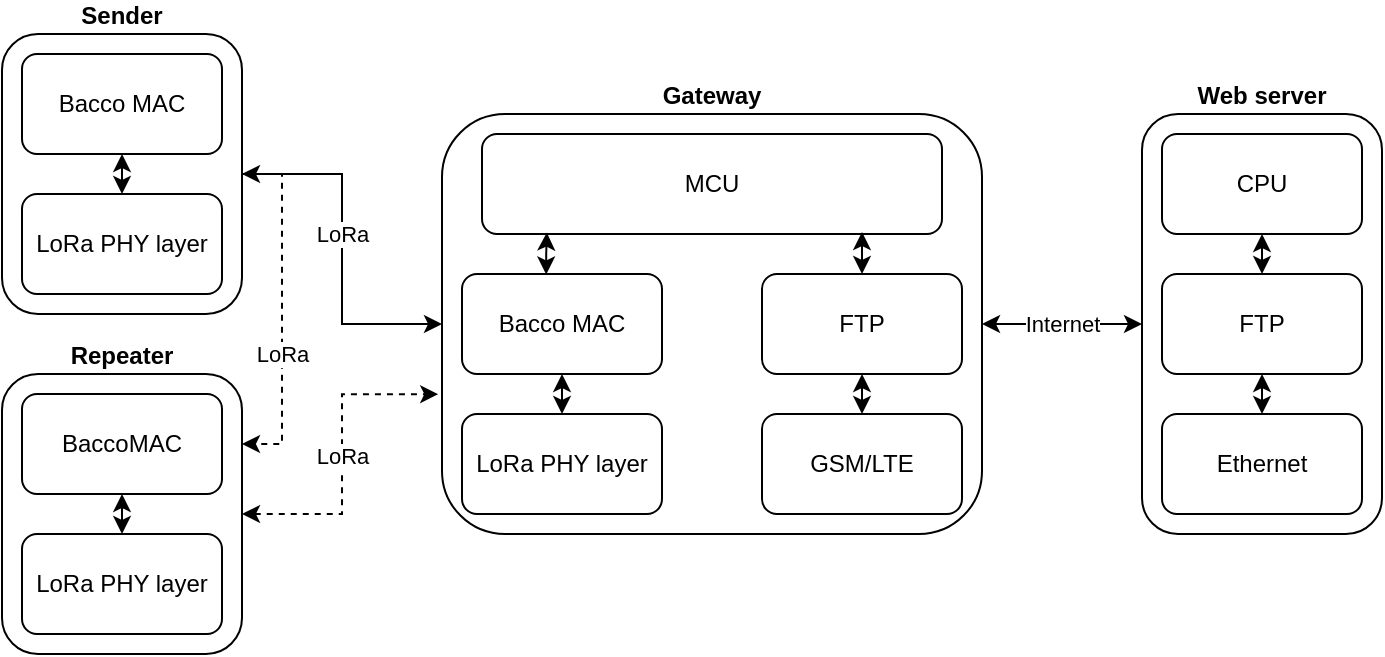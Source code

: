 <mxfile version="21.6.1" type="device">
  <diagram name="Page-1" id="s8J1TcxqFYQ6ddYi1LZd">
    <mxGraphModel dx="986" dy="621" grid="1" gridSize="10" guides="1" tooltips="1" connect="1" arrows="1" fold="1" page="1" pageScale="1" pageWidth="850" pageHeight="1100" math="0" shadow="0">
      <root>
        <mxCell id="0" />
        <mxCell id="1" parent="0" />
        <mxCell id="OrEuCBoS2tfW3R4WaEpJ-82" value="LoRa" style="edgeStyle=orthogonalEdgeStyle;rounded=0;orthogonalLoop=1;jettySize=auto;html=1;exitX=1;exitY=0.5;exitDx=0;exitDy=0;entryX=-0.007;entryY=0.667;entryDx=0;entryDy=0;entryPerimeter=0;startArrow=classic;startFill=1;dashed=1;" parent="1" source="OrEuCBoS2tfW3R4WaEpJ-2" target="OrEuCBoS2tfW3R4WaEpJ-8" edge="1">
          <mxGeometry relative="1" as="geometry" />
        </mxCell>
        <mxCell id="OrEuCBoS2tfW3R4WaEpJ-2" value="&lt;div&gt;Repeater&lt;/div&gt;" style="rounded=1;whiteSpace=wrap;html=1;labelPosition=center;verticalLabelPosition=top;align=center;verticalAlign=bottom;horizontal=1;fontStyle=1;labelBorderColor=none;labelBackgroundColor=none;" parent="1" vertex="1">
          <mxGeometry x="30" y="300" width="120" height="140" as="geometry" />
        </mxCell>
        <mxCell id="OrEuCBoS2tfW3R4WaEpJ-5" value="LoRa PHY layer" style="rounded=1;whiteSpace=wrap;html=1;" parent="1" vertex="1">
          <mxGeometry x="40" y="380" width="100" height="50" as="geometry" />
        </mxCell>
        <mxCell id="OrEuCBoS2tfW3R4WaEpJ-83" value="&lt;div&gt;Internet&lt;/div&gt;" style="edgeStyle=orthogonalEdgeStyle;rounded=0;orthogonalLoop=1;jettySize=auto;html=1;exitX=1;exitY=0.5;exitDx=0;exitDy=0;entryX=0;entryY=0.5;entryDx=0;entryDy=0;startArrow=classic;startFill=1;" parent="1" source="OrEuCBoS2tfW3R4WaEpJ-8" target="OrEuCBoS2tfW3R4WaEpJ-72" edge="1">
          <mxGeometry relative="1" as="geometry" />
        </mxCell>
        <mxCell id="OrEuCBoS2tfW3R4WaEpJ-8" value="&lt;div&gt;Gateway&lt;/div&gt;" style="rounded=1;whiteSpace=wrap;html=1;fontStyle=1;labelPosition=center;verticalLabelPosition=top;align=center;verticalAlign=bottom;textDirection=ltr;" parent="1" vertex="1">
          <mxGeometry x="250" y="170" width="270" height="210" as="geometry" />
        </mxCell>
        <mxCell id="OrEuCBoS2tfW3R4WaEpJ-12" value="GSM/LTE" style="rounded=1;whiteSpace=wrap;html=1;" parent="1" vertex="1">
          <mxGeometry x="410" y="320" width="100" height="50" as="geometry" />
        </mxCell>
        <mxCell id="OrEuCBoS2tfW3R4WaEpJ-17" value="MCU" style="rounded=1;whiteSpace=wrap;html=1;" parent="1" vertex="1">
          <mxGeometry x="270" y="180" width="230" height="50" as="geometry" />
        </mxCell>
        <mxCell id="OrEuCBoS2tfW3R4WaEpJ-35" style="edgeStyle=orthogonalEdgeStyle;rounded=0;orthogonalLoop=1;jettySize=auto;html=1;exitX=0.5;exitY=1;exitDx=0;exitDy=0;entryX=0.5;entryY=0;entryDx=0;entryDy=0;startArrow=classic;startFill=1;" parent="1" source="OrEuCBoS2tfW3R4WaEpJ-26" target="OrEuCBoS2tfW3R4WaEpJ-12" edge="1">
          <mxGeometry relative="1" as="geometry" />
        </mxCell>
        <mxCell id="OrEuCBoS2tfW3R4WaEpJ-26" value="FTP" style="rounded=1;whiteSpace=wrap;html=1;" parent="1" vertex="1">
          <mxGeometry x="410" y="250" width="100" height="50" as="geometry" />
        </mxCell>
        <mxCell id="OrEuCBoS2tfW3R4WaEpJ-37" style="edgeStyle=orthogonalEdgeStyle;rounded=0;orthogonalLoop=1;jettySize=auto;html=1;entryX=0.5;entryY=0;entryDx=0;entryDy=0;startArrow=classic;startFill=1;" parent="1" target="OrEuCBoS2tfW3R4WaEpJ-26" edge="1">
          <mxGeometry relative="1" as="geometry">
            <mxPoint x="460" y="229" as="sourcePoint" />
            <Array as="points">
              <mxPoint x="460" y="229" />
            </Array>
          </mxGeometry>
        </mxCell>
        <mxCell id="OrEuCBoS2tfW3R4WaEpJ-40" style="edgeStyle=orthogonalEdgeStyle;rounded=0;orthogonalLoop=1;jettySize=auto;html=1;exitX=0.5;exitY=1;exitDx=0;exitDy=0;entryX=0.5;entryY=0;entryDx=0;entryDy=0;startArrow=classic;startFill=1;" parent="1" source="OrEuCBoS2tfW3R4WaEpJ-38" target="OrEuCBoS2tfW3R4WaEpJ-5" edge="1">
          <mxGeometry relative="1" as="geometry" />
        </mxCell>
        <mxCell id="OrEuCBoS2tfW3R4WaEpJ-38" value="&lt;div&gt;BaccoMAC&lt;/div&gt;" style="rounded=1;whiteSpace=wrap;html=1;" parent="1" vertex="1">
          <mxGeometry x="40" y="310" width="100" height="50" as="geometry" />
        </mxCell>
        <mxCell id="OrEuCBoS2tfW3R4WaEpJ-41" value="LoRa PHY layer" style="rounded=1;whiteSpace=wrap;html=1;" parent="1" vertex="1">
          <mxGeometry x="260" y="320" width="100" height="50" as="geometry" />
        </mxCell>
        <mxCell id="OrEuCBoS2tfW3R4WaEpJ-43" style="edgeStyle=orthogonalEdgeStyle;rounded=0;orthogonalLoop=1;jettySize=auto;html=1;exitX=0.5;exitY=1;exitDx=0;exitDy=0;entryX=0.5;entryY=0;entryDx=0;entryDy=0;startArrow=classic;startFill=1;" parent="1" source="OrEuCBoS2tfW3R4WaEpJ-44" target="OrEuCBoS2tfW3R4WaEpJ-41" edge="1">
          <mxGeometry relative="1" as="geometry" />
        </mxCell>
        <mxCell id="OrEuCBoS2tfW3R4WaEpJ-44" value="Bacco MAC" style="rounded=1;whiteSpace=wrap;html=1;" parent="1" vertex="1">
          <mxGeometry x="260" y="250" width="100" height="50" as="geometry" />
        </mxCell>
        <mxCell id="OrEuCBoS2tfW3R4WaEpJ-49" style="edgeStyle=orthogonalEdgeStyle;rounded=0;orthogonalLoop=1;jettySize=auto;html=1;exitX=0.421;exitY=0.005;exitDx=0;exitDy=0;entryX=0.141;entryY=0.986;entryDx=0;entryDy=0;entryPerimeter=0;startArrow=classic;startFill=1;exitPerimeter=0;" parent="1" source="OrEuCBoS2tfW3R4WaEpJ-44" target="OrEuCBoS2tfW3R4WaEpJ-17" edge="1">
          <mxGeometry relative="1" as="geometry">
            <Array as="points">
              <mxPoint x="302" y="240" />
              <mxPoint x="302" y="240" />
            </Array>
          </mxGeometry>
        </mxCell>
        <mxCell id="OrEuCBoS2tfW3R4WaEpJ-72" value="&lt;div&gt;Web server&lt;/div&gt;" style="rounded=1;whiteSpace=wrap;html=1;fontStyle=1;labelPosition=center;verticalLabelPosition=top;align=center;verticalAlign=bottom;" parent="1" vertex="1">
          <mxGeometry x="600" y="170" width="120" height="210" as="geometry" />
        </mxCell>
        <mxCell id="OrEuCBoS2tfW3R4WaEpJ-93" value="LoRa" style="edgeStyle=orthogonalEdgeStyle;rounded=0;orthogonalLoop=1;jettySize=auto;html=1;exitX=1;exitY=0.5;exitDx=0;exitDy=0;entryX=1;entryY=0.25;entryDx=0;entryDy=0;startArrow=classic;startFill=1;dashed=1;" parent="1" source="OrEuCBoS2tfW3R4WaEpJ-89" target="OrEuCBoS2tfW3R4WaEpJ-2" edge="1">
          <mxGeometry x="0.257" relative="1" as="geometry">
            <mxPoint as="offset" />
          </mxGeometry>
        </mxCell>
        <mxCell id="g8QXf6rc9VSClD6-mJ9F-1" value="LoRa" style="edgeStyle=orthogonalEdgeStyle;rounded=0;orthogonalLoop=1;jettySize=auto;html=1;exitX=1;exitY=0.5;exitDx=0;exitDy=0;entryX=0;entryY=0.5;entryDx=0;entryDy=0;" parent="1" source="OrEuCBoS2tfW3R4WaEpJ-89" target="OrEuCBoS2tfW3R4WaEpJ-8" edge="1">
          <mxGeometry x="-0.086" relative="1" as="geometry">
            <mxPoint as="offset" />
          </mxGeometry>
        </mxCell>
        <mxCell id="OrEuCBoS2tfW3R4WaEpJ-89" value="&lt;div&gt;Sender&lt;/div&gt;" style="rounded=1;whiteSpace=wrap;html=1;labelPosition=center;verticalLabelPosition=top;align=center;verticalAlign=bottom;horizontal=1;fontStyle=1;labelBorderColor=none;labelBackgroundColor=none;" parent="1" vertex="1">
          <mxGeometry x="30" y="130" width="120" height="140" as="geometry" />
        </mxCell>
        <mxCell id="OrEuCBoS2tfW3R4WaEpJ-90" value="LoRa PHY layer" style="rounded=1;whiteSpace=wrap;html=1;" parent="1" vertex="1">
          <mxGeometry x="40" y="210" width="100" height="50" as="geometry" />
        </mxCell>
        <mxCell id="OrEuCBoS2tfW3R4WaEpJ-91" style="edgeStyle=orthogonalEdgeStyle;rounded=0;orthogonalLoop=1;jettySize=auto;html=1;exitX=0.5;exitY=1;exitDx=0;exitDy=0;entryX=0.5;entryY=0;entryDx=0;entryDy=0;startArrow=classic;startFill=1;" parent="1" source="OrEuCBoS2tfW3R4WaEpJ-92" target="OrEuCBoS2tfW3R4WaEpJ-90" edge="1">
          <mxGeometry relative="1" as="geometry" />
        </mxCell>
        <mxCell id="OrEuCBoS2tfW3R4WaEpJ-92" value="&lt;div&gt;Bacco MAC&lt;/div&gt;" style="rounded=1;whiteSpace=wrap;html=1;" parent="1" vertex="1">
          <mxGeometry x="40" y="140" width="100" height="50" as="geometry" />
        </mxCell>
        <mxCell id="OrEuCBoS2tfW3R4WaEpJ-101" style="edgeStyle=orthogonalEdgeStyle;rounded=0;orthogonalLoop=1;jettySize=auto;html=1;exitX=0.5;exitY=1;exitDx=0;exitDy=0;entryX=0.5;entryY=0;entryDx=0;entryDy=0;startArrow=classic;startFill=1;" parent="1" source="OrEuCBoS2tfW3R4WaEpJ-95" target="OrEuCBoS2tfW3R4WaEpJ-96" edge="1">
          <mxGeometry relative="1" as="geometry" />
        </mxCell>
        <mxCell id="OrEuCBoS2tfW3R4WaEpJ-95" value="&lt;div&gt;CPU&lt;/div&gt;" style="rounded=1;whiteSpace=wrap;html=1;" parent="1" vertex="1">
          <mxGeometry x="610" y="180" width="100" height="50" as="geometry" />
        </mxCell>
        <mxCell id="MxNxOGcgCHaeU--ms-jA-3" style="edgeStyle=orthogonalEdgeStyle;rounded=0;orthogonalLoop=1;jettySize=auto;html=1;exitX=0.5;exitY=1;exitDx=0;exitDy=0;entryX=0.5;entryY=0;entryDx=0;entryDy=0;startArrow=classic;startFill=1;" parent="1" source="OrEuCBoS2tfW3R4WaEpJ-96" target="MxNxOGcgCHaeU--ms-jA-1" edge="1">
          <mxGeometry relative="1" as="geometry" />
        </mxCell>
        <mxCell id="OrEuCBoS2tfW3R4WaEpJ-96" value="FTP" style="rounded=1;whiteSpace=wrap;html=1;" parent="1" vertex="1">
          <mxGeometry x="610" y="250" width="100" height="50" as="geometry" />
        </mxCell>
        <mxCell id="MxNxOGcgCHaeU--ms-jA-1" value="&lt;div&gt;Ethernet&lt;/div&gt;" style="rounded=1;whiteSpace=wrap;html=1;" parent="1" vertex="1">
          <mxGeometry x="610" y="320" width="100" height="50" as="geometry" />
        </mxCell>
      </root>
    </mxGraphModel>
  </diagram>
</mxfile>
